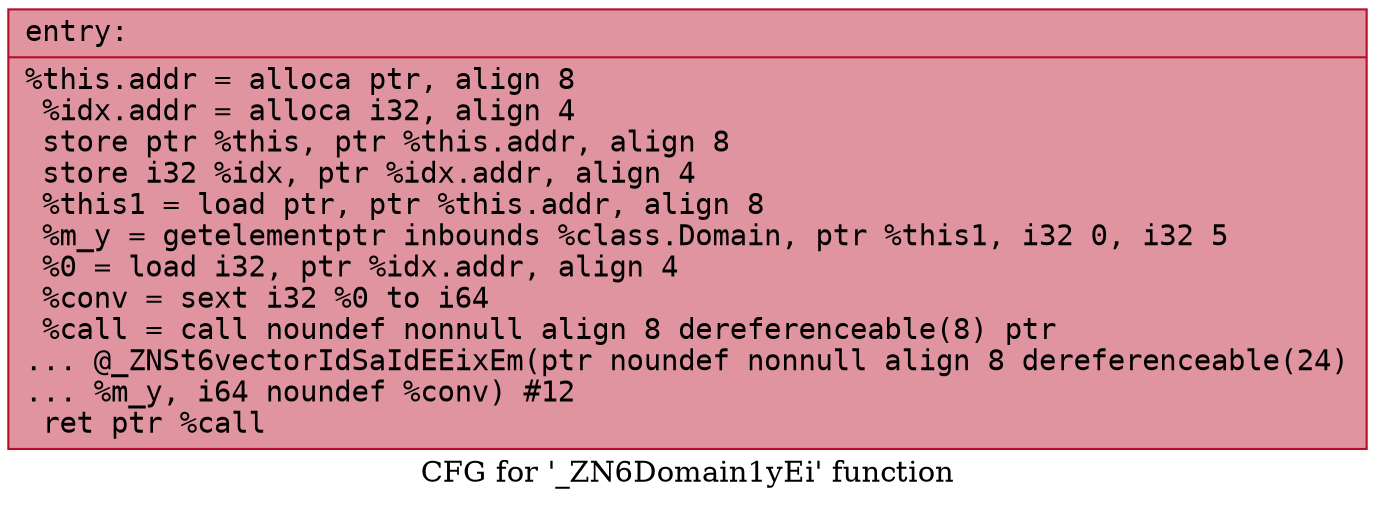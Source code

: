 digraph "CFG for '_ZN6Domain1yEi' function" {
	label="CFG for '_ZN6Domain1yEi' function";

	Node0x555f5b05aa30 [shape=record,color="#b70d28ff", style=filled, fillcolor="#b70d2870" fontname="Courier",label="{entry:\l|  %this.addr = alloca ptr, align 8\l  %idx.addr = alloca i32, align 4\l  store ptr %this, ptr %this.addr, align 8\l  store i32 %idx, ptr %idx.addr, align 4\l  %this1 = load ptr, ptr %this.addr, align 8\l  %m_y = getelementptr inbounds %class.Domain, ptr %this1, i32 0, i32 5\l  %0 = load i32, ptr %idx.addr, align 4\l  %conv = sext i32 %0 to i64\l  %call = call noundef nonnull align 8 dereferenceable(8) ptr\l... @_ZNSt6vectorIdSaIdEEixEm(ptr noundef nonnull align 8 dereferenceable(24)\l... %m_y, i64 noundef %conv) #12\l  ret ptr %call\l}"];
}

